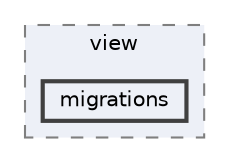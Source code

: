 digraph "dev.sharpishly.com/website/app/view/migrations"
{
 // LATEX_PDF_SIZE
  bgcolor="transparent";
  edge [fontname=Helvetica,fontsize=10,labelfontname=Helvetica,labelfontsize=10];
  node [fontname=Helvetica,fontsize=10,shape=box,height=0.2,width=0.4];
  compound=true
  subgraph clusterdir_cac59f27fc9e88c8fd0269089287d004 {
    graph [ bgcolor="#edf0f7", pencolor="grey50", label="view", fontname=Helvetica,fontsize=10 style="filled,dashed", URL="dir_cac59f27fc9e88c8fd0269089287d004.html",tooltip=""]
  dir_3259af5f3813db252e5ff1de9126315d [label="migrations", fillcolor="#edf0f7", color="grey25", style="filled,bold", URL="dir_3259af5f3813db252e5ff1de9126315d.html",tooltip=""];
  }
}
